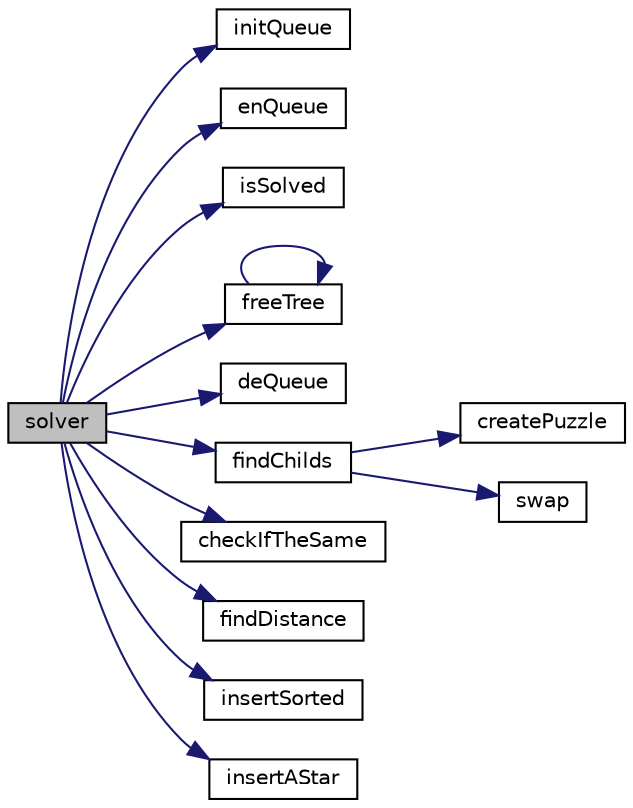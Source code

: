 digraph "solver"
{
  edge [fontname="Helvetica",fontsize="10",labelfontname="Helvetica",labelfontsize="10"];
  node [fontname="Helvetica",fontsize="10",shape=record];
  rankdir="LR";
  Node25 [label="solver",height=0.2,width=0.4,color="black", fillcolor="grey75", style="filled", fontcolor="black"];
  Node25 -> Node26 [color="midnightblue",fontsize="10",style="solid",fontname="Helvetica"];
  Node26 [label="initQueue",height=0.2,width=0.4,color="black", fillcolor="white", style="filled",URL="$Queue_8c.html#a0736eb6f0292a6c793740b4116aa80fd",tooltip="Initializes a Queue. "];
  Node25 -> Node27 [color="midnightblue",fontsize="10",style="solid",fontname="Helvetica"];
  Node27 [label="enQueue",height=0.2,width=0.4,color="black", fillcolor="white", style="filled",URL="$Queue_8c.html#acc0fd966d53bba2e410d035e0f7b7134",tooltip="Adds a new element in the queue. "];
  Node25 -> Node28 [color="midnightblue",fontsize="10",style="solid",fontname="Helvetica"];
  Node28 [label="isSolved",height=0.2,width=0.4,color="black", fillcolor="white", style="filled",URL="$puzzle_8c.html#a87fc7249b7793c2ea516b14a38ce096c",tooltip="Check if the puzzle is solved. "];
  Node25 -> Node29 [color="midnightblue",fontsize="10",style="solid",fontname="Helvetica"];
  Node29 [label="freeTree",height=0.2,width=0.4,color="black", fillcolor="white", style="filled",URL="$Tree_8c.html#a417d9967b2c80988e4ebd573cf081c43",tooltip="Frees the tree. "];
  Node29 -> Node29 [color="midnightblue",fontsize="10",style="solid",fontname="Helvetica"];
  Node25 -> Node30 [color="midnightblue",fontsize="10",style="solid",fontname="Helvetica"];
  Node30 [label="deQueue",height=0.2,width=0.4,color="black", fillcolor="white", style="filled",URL="$Queue_8c.html#acb7489808206fc221709df31833f2704",tooltip="Removes the first element from the queue. "];
  Node25 -> Node31 [color="midnightblue",fontsize="10",style="solid",fontname="Helvetica"];
  Node31 [label="findChilds",height=0.2,width=0.4,color="black", fillcolor="white", style="filled",URL="$puzzle_8c.html#a3931548cfe684abd5f34cfb799e8b756",tooltip="Creates the possible children puzzles of a tree node. "];
  Node31 -> Node32 [color="midnightblue",fontsize="10",style="solid",fontname="Helvetica"];
  Node32 [label="createPuzzle",height=0.2,width=0.4,color="black", fillcolor="white", style="filled",URL="$puzzle_8c.html#a1ebf9d23b8d1ff1be6f892673b1461b0",tooltip="Create and copy a puzzle. "];
  Node31 -> Node33 [color="midnightblue",fontsize="10",style="solid",fontname="Helvetica"];
  Node33 [label="swap",height=0.2,width=0.4,color="black", fillcolor="white", style="filled",URL="$puzzle_8c.html#a4b9708d87be7a409eff20e5e7e8b43c8",tooltip="Swap two pointers. "];
  Node25 -> Node34 [color="midnightblue",fontsize="10",style="solid",fontname="Helvetica"];
  Node34 [label="checkIfTheSame",height=0.2,width=0.4,color="black", fillcolor="white", style="filled",URL="$puzzle_8c.html#a19b3308b87082d85bd7b0c83ece49f7a",tooltip="Checks if we are the same with one of our parents. "];
  Node25 -> Node35 [color="midnightblue",fontsize="10",style="solid",fontname="Helvetica"];
  Node35 [label="findDistance",height=0.2,width=0.4,color="black", fillcolor="white", style="filled",URL="$puzzle_8c.html#a73c33838401b0342232090c6775e3b8b",tooltip="Find Heuristic Distance. "];
  Node25 -> Node36 [color="midnightblue",fontsize="10",style="solid",fontname="Helvetica"];
  Node36 [label="insertSorted",height=0.2,width=0.4,color="black", fillcolor="white", style="filled",URL="$Queue_8c.html#a70550c89d944ceae1bfc750f28f6b6e3",tooltip="Adds a new element in the ascending order queue. "];
  Node25 -> Node37 [color="midnightblue",fontsize="10",style="solid",fontname="Helvetica"];
  Node37 [label="insertAStar",height=0.2,width=0.4,color="black", fillcolor="white", style="filled",URL="$Queue_8c.html#adde424ac429d80d5449c64c32ceb2db8",tooltip="Adds a new element in the ascending order queue. "];
}
